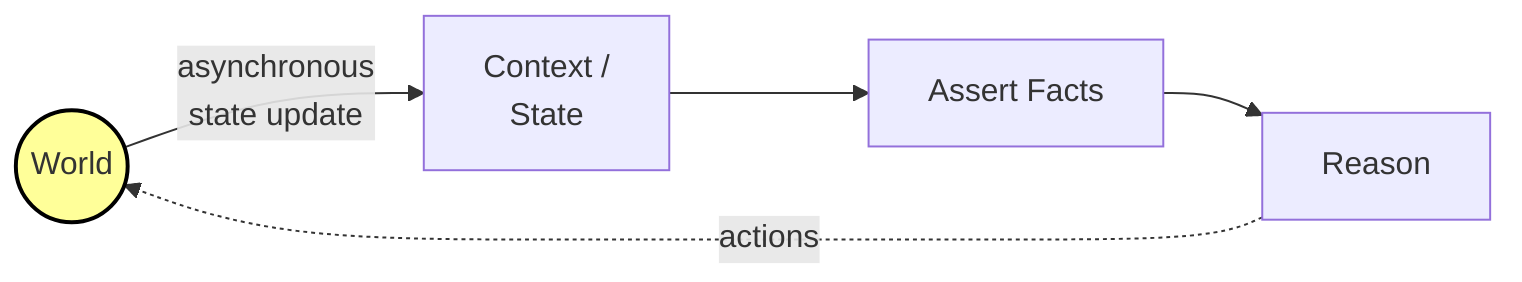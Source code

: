 graph LR
  World(("World"))
  Context["Context /<br> State"]
  Assert["Assert Facts"]
  Reason["Reason"]

  style World fill:#ff9,stroke:#000,stroke-width:2px

  World -- asynchronous <br>state update --> Context
  Context --> Assert
  Assert --> Reason
  Reason -. actions .-> World